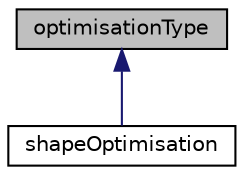 digraph "optimisationType"
{
  bgcolor="transparent";
  edge [fontname="Helvetica",fontsize="10",labelfontname="Helvetica",labelfontsize="10"];
  node [fontname="Helvetica",fontsize="10",shape=record];
  Node1 [label="optimisationType",height=0.2,width=0.4,color="black", fillcolor="grey75", style="filled" fontcolor="black"];
  Node1 -> Node2 [dir="back",color="midnightblue",fontsize="10",style="solid",fontname="Helvetica"];
  Node2 [label="shapeOptimisation",height=0.2,width=0.4,color="black",URL="$classFoam_1_1incompressible_1_1shapeOptimisation.html",tooltip="Calculates shape sensitivities using the adjoint approach, computes boundaryMesh movement and propaga..."];
}
